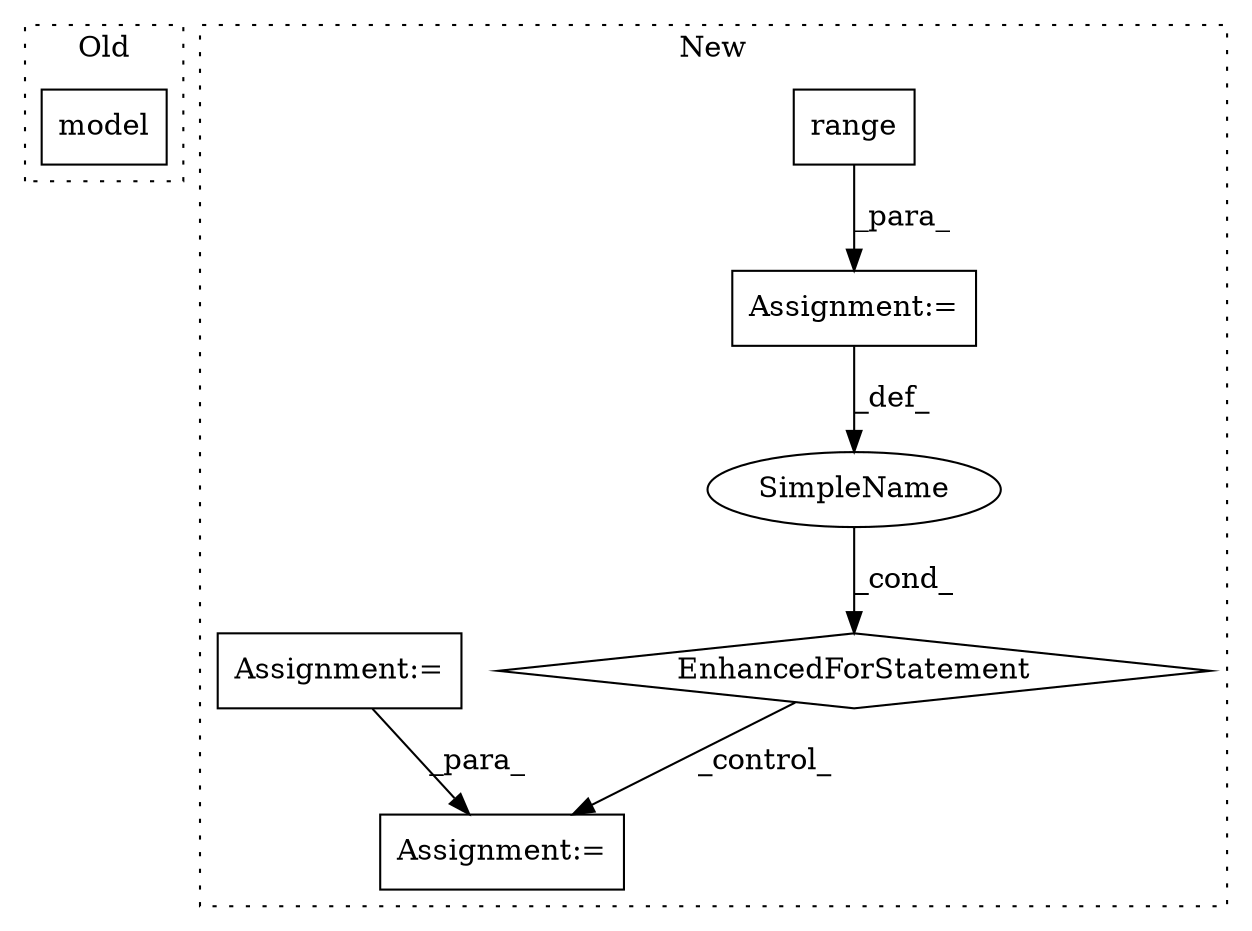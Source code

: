 digraph G {
subgraph cluster0 {
1 [label="model" a="32" s="7795,7808" l="6,1" shape="box"];
label = "Old";
style="dotted";
}
subgraph cluster1 {
2 [label="range" a="32" s="8945,8960" l="6,1" shape="box"];
3 [label="Assignment:=" a="7" s="8876,8961" l="61,2" shape="box"];
4 [label="EnhancedForStatement" a="70" s="8876,8961" l="61,2" shape="diamond"];
5 [label="Assignment:=" a="7" s="9007" l="2" shape="box"];
6 [label="SimpleName" a="42" s="8941" l="1" shape="ellipse"];
7 [label="Assignment:=" a="7" s="7950" l="1" shape="box"];
label = "New";
style="dotted";
}
2 -> 3 [label="_para_"];
3 -> 6 [label="_def_"];
4 -> 5 [label="_control_"];
6 -> 4 [label="_cond_"];
7 -> 5 [label="_para_"];
}